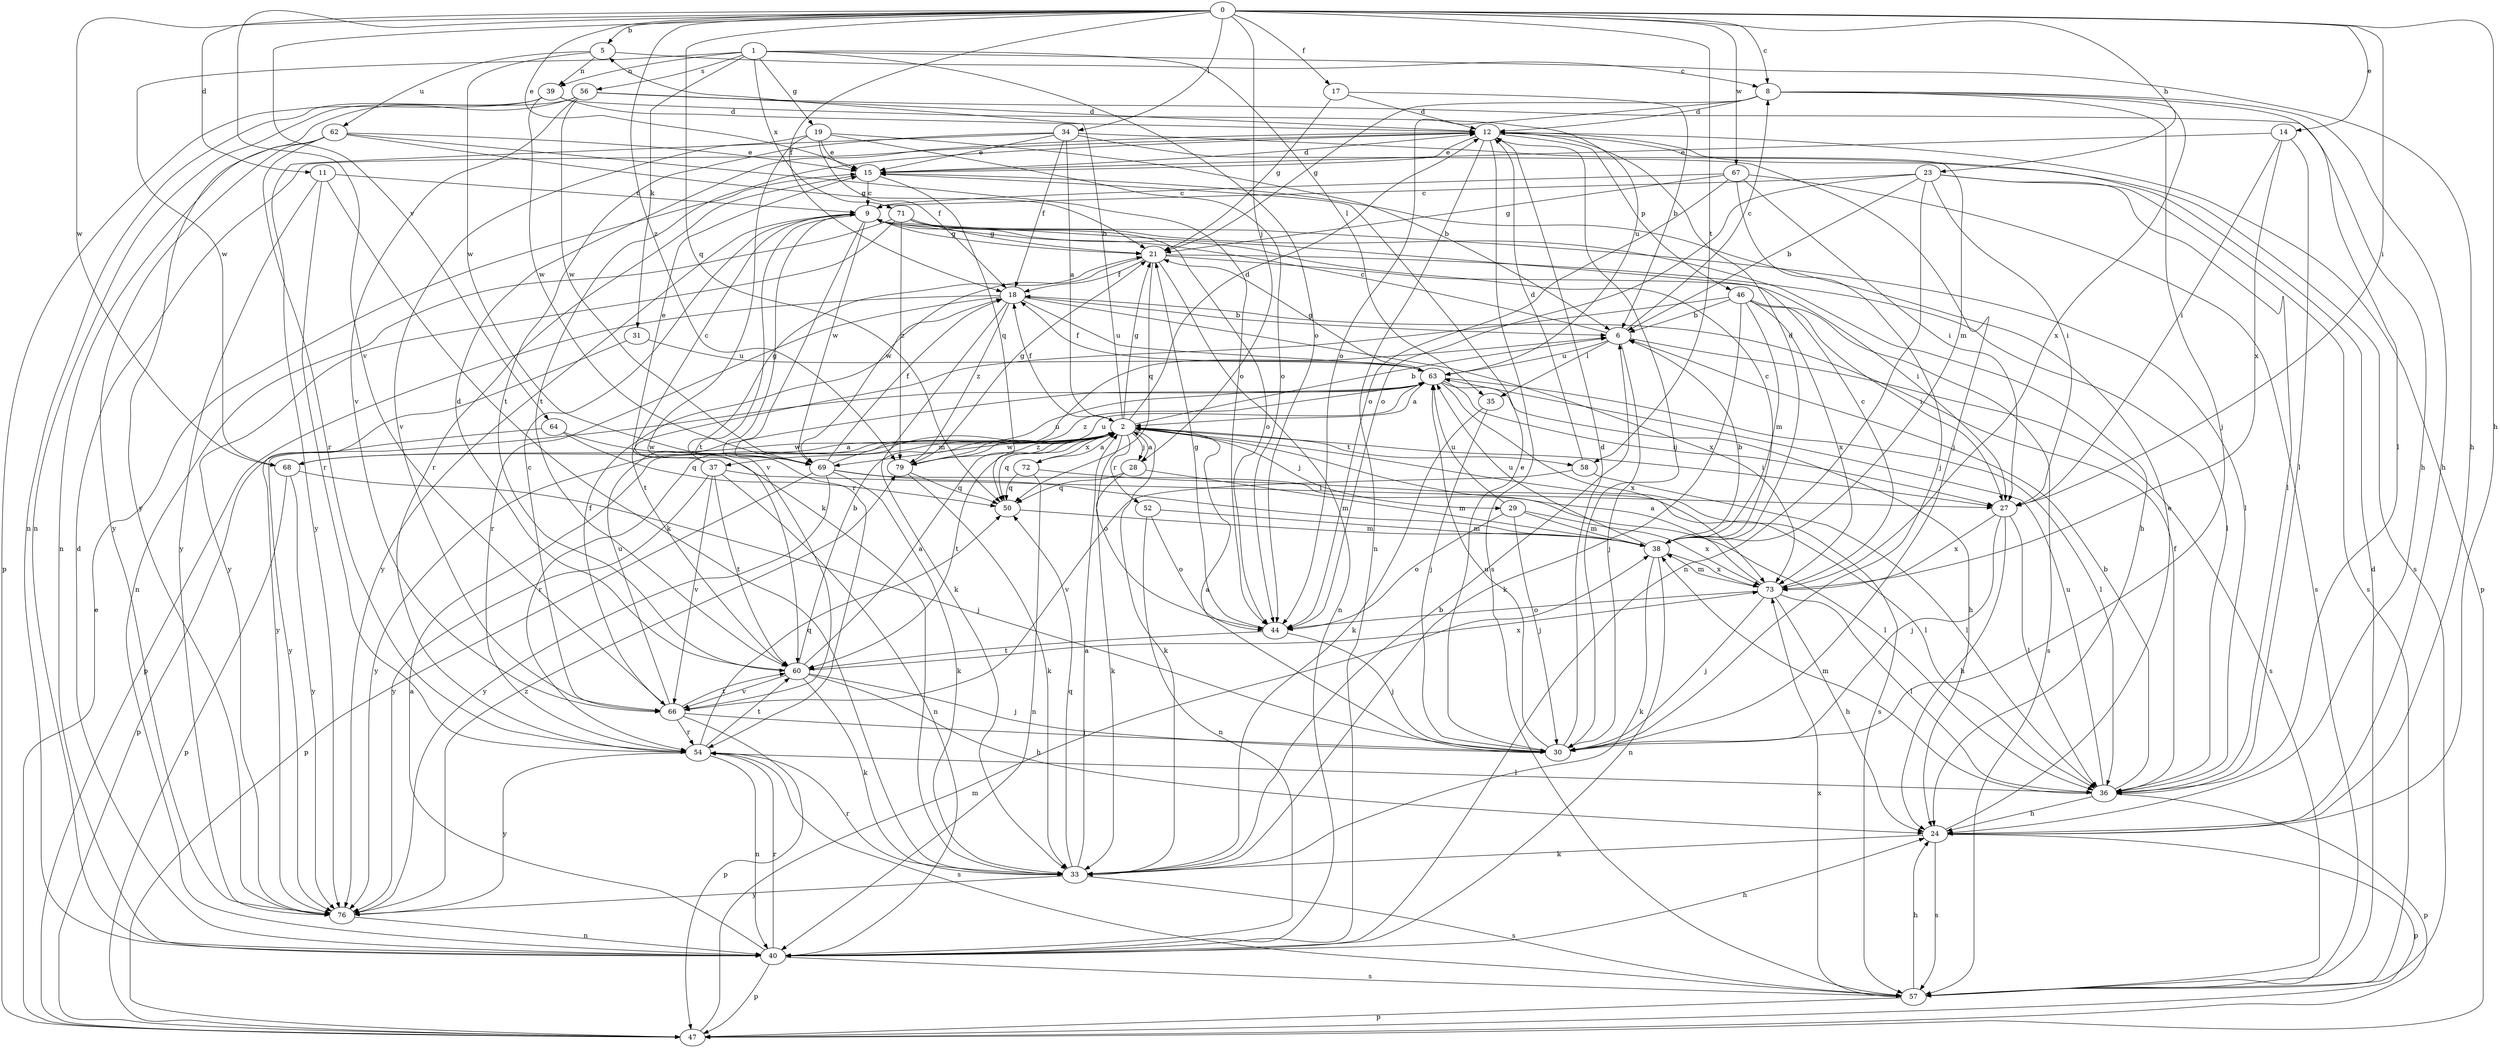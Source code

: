 strict digraph  {
0;
1;
2;
5;
6;
8;
9;
11;
12;
14;
15;
17;
18;
19;
21;
23;
24;
27;
28;
29;
30;
31;
33;
34;
35;
36;
37;
38;
39;
40;
44;
46;
47;
50;
52;
54;
56;
57;
58;
60;
62;
63;
64;
66;
67;
68;
69;
71;
72;
73;
76;
79;
0 -> 5  [label=b];
0 -> 8  [label=c];
0 -> 11  [label=d];
0 -> 14  [label=e];
0 -> 15  [label=e];
0 -> 17  [label=f];
0 -> 18  [label=f];
0 -> 23  [label=h];
0 -> 24  [label=h];
0 -> 27  [label=i];
0 -> 28  [label=j];
0 -> 34  [label=l];
0 -> 50  [label=q];
0 -> 58  [label=t];
0 -> 64  [label=v];
0 -> 66  [label=v];
0 -> 67  [label=w];
0 -> 68  [label=w];
0 -> 79  [label=z];
1 -> 19  [label=g];
1 -> 24  [label=h];
1 -> 31  [label=k];
1 -> 35  [label=l];
1 -> 39  [label=n];
1 -> 44  [label=o];
1 -> 56  [label=s];
1 -> 68  [label=w];
1 -> 71  [label=x];
2 -> 5  [label=b];
2 -> 6  [label=b];
2 -> 12  [label=d];
2 -> 18  [label=f];
2 -> 21  [label=g];
2 -> 27  [label=i];
2 -> 28  [label=j];
2 -> 29  [label=j];
2 -> 33  [label=k];
2 -> 37  [label=m];
2 -> 44  [label=o];
2 -> 50  [label=q];
2 -> 52  [label=r];
2 -> 54  [label=r];
2 -> 57  [label=s];
2 -> 58  [label=t];
2 -> 60  [label=t];
2 -> 68  [label=w];
2 -> 69  [label=w];
2 -> 72  [label=x];
2 -> 76  [label=y];
2 -> 79  [label=z];
5 -> 8  [label=c];
5 -> 39  [label=n];
5 -> 62  [label=u];
5 -> 69  [label=w];
6 -> 8  [label=c];
6 -> 9  [label=c];
6 -> 30  [label=j];
6 -> 35  [label=l];
6 -> 57  [label=s];
6 -> 63  [label=u];
8 -> 12  [label=d];
8 -> 21  [label=g];
8 -> 24  [label=h];
8 -> 30  [label=j];
8 -> 36  [label=l];
8 -> 44  [label=o];
8 -> 73  [label=x];
9 -> 21  [label=g];
9 -> 36  [label=l];
9 -> 54  [label=r];
9 -> 60  [label=t];
9 -> 66  [label=v];
9 -> 69  [label=w];
9 -> 76  [label=y];
11 -> 9  [label=c];
11 -> 33  [label=k];
11 -> 54  [label=r];
11 -> 76  [label=y];
12 -> 15  [label=e];
12 -> 30  [label=j];
12 -> 38  [label=m];
12 -> 40  [label=n];
12 -> 46  [label=p];
12 -> 47  [label=p];
12 -> 57  [label=s];
12 -> 60  [label=t];
14 -> 15  [label=e];
14 -> 27  [label=i];
14 -> 36  [label=l];
14 -> 73  [label=x];
15 -> 9  [label=c];
15 -> 12  [label=d];
15 -> 50  [label=q];
15 -> 54  [label=r];
17 -> 6  [label=b];
17 -> 12  [label=d];
17 -> 21  [label=g];
18 -> 6  [label=b];
18 -> 33  [label=k];
18 -> 47  [label=p];
18 -> 54  [label=r];
18 -> 63  [label=u];
18 -> 73  [label=x];
18 -> 79  [label=z];
19 -> 6  [label=b];
19 -> 15  [label=e];
19 -> 18  [label=f];
19 -> 33  [label=k];
19 -> 44  [label=o];
19 -> 66  [label=v];
21 -> 18  [label=f];
21 -> 27  [label=i];
21 -> 36  [label=l];
21 -> 40  [label=n];
21 -> 50  [label=q];
21 -> 69  [label=w];
23 -> 6  [label=b];
23 -> 9  [label=c];
23 -> 27  [label=i];
23 -> 36  [label=l];
23 -> 40  [label=n];
23 -> 44  [label=o];
23 -> 57  [label=s];
24 -> 15  [label=e];
24 -> 33  [label=k];
24 -> 47  [label=p];
24 -> 57  [label=s];
27 -> 24  [label=h];
27 -> 30  [label=j];
27 -> 36  [label=l];
27 -> 73  [label=x];
28 -> 2  [label=a];
28 -> 33  [label=k];
28 -> 38  [label=m];
28 -> 50  [label=q];
29 -> 30  [label=j];
29 -> 38  [label=m];
29 -> 44  [label=o];
29 -> 63  [label=u];
29 -> 73  [label=x];
30 -> 2  [label=a];
30 -> 12  [label=d];
30 -> 15  [label=e];
30 -> 63  [label=u];
31 -> 63  [label=u];
31 -> 76  [label=y];
33 -> 2  [label=a];
33 -> 6  [label=b];
33 -> 50  [label=q];
33 -> 54  [label=r];
33 -> 57  [label=s];
33 -> 76  [label=y];
34 -> 2  [label=a];
34 -> 15  [label=e];
34 -> 18  [label=f];
34 -> 30  [label=j];
34 -> 57  [label=s];
34 -> 60  [label=t];
34 -> 76  [label=y];
35 -> 30  [label=j];
35 -> 33  [label=k];
36 -> 6  [label=b];
36 -> 18  [label=f];
36 -> 24  [label=h];
36 -> 38  [label=m];
36 -> 47  [label=p];
36 -> 63  [label=u];
37 -> 9  [label=c];
37 -> 15  [label=e];
37 -> 21  [label=g];
37 -> 27  [label=i];
37 -> 40  [label=n];
37 -> 60  [label=t];
37 -> 66  [label=v];
37 -> 76  [label=y];
38 -> 6  [label=b];
38 -> 9  [label=c];
38 -> 12  [label=d];
38 -> 33  [label=k];
38 -> 40  [label=n];
38 -> 63  [label=u];
38 -> 73  [label=x];
39 -> 12  [label=d];
39 -> 40  [label=n];
39 -> 47  [label=p];
39 -> 63  [label=u];
39 -> 69  [label=w];
40 -> 2  [label=a];
40 -> 12  [label=d];
40 -> 24  [label=h];
40 -> 47  [label=p];
40 -> 54  [label=r];
40 -> 57  [label=s];
44 -> 21  [label=g];
44 -> 30  [label=j];
44 -> 60  [label=t];
46 -> 6  [label=b];
46 -> 27  [label=i];
46 -> 33  [label=k];
46 -> 38  [label=m];
46 -> 57  [label=s];
46 -> 60  [label=t];
46 -> 73  [label=x];
47 -> 15  [label=e];
47 -> 38  [label=m];
50 -> 38  [label=m];
52 -> 38  [label=m];
52 -> 40  [label=n];
52 -> 44  [label=o];
54 -> 36  [label=l];
54 -> 40  [label=n];
54 -> 50  [label=q];
54 -> 57  [label=s];
54 -> 60  [label=t];
54 -> 76  [label=y];
56 -> 12  [label=d];
56 -> 24  [label=h];
56 -> 40  [label=n];
56 -> 66  [label=v];
56 -> 69  [label=w];
56 -> 76  [label=y];
57 -> 12  [label=d];
57 -> 24  [label=h];
57 -> 47  [label=p];
57 -> 73  [label=x];
58 -> 12  [label=d];
58 -> 36  [label=l];
58 -> 66  [label=v];
60 -> 2  [label=a];
60 -> 6  [label=b];
60 -> 12  [label=d];
60 -> 24  [label=h];
60 -> 30  [label=j];
60 -> 33  [label=k];
60 -> 66  [label=v];
60 -> 73  [label=x];
62 -> 15  [label=e];
62 -> 21  [label=g];
62 -> 40  [label=n];
62 -> 44  [label=o];
62 -> 54  [label=r];
62 -> 76  [label=y];
63 -> 2  [label=a];
63 -> 18  [label=f];
63 -> 21  [label=g];
63 -> 24  [label=h];
63 -> 27  [label=i];
63 -> 36  [label=l];
63 -> 73  [label=x];
63 -> 76  [label=y];
63 -> 79  [label=z];
64 -> 47  [label=p];
64 -> 50  [label=q];
64 -> 69  [label=w];
66 -> 9  [label=c];
66 -> 18  [label=f];
66 -> 30  [label=j];
66 -> 47  [label=p];
66 -> 54  [label=r];
66 -> 60  [label=t];
66 -> 63  [label=u];
67 -> 9  [label=c];
67 -> 21  [label=g];
67 -> 27  [label=i];
67 -> 30  [label=j];
67 -> 44  [label=o];
67 -> 57  [label=s];
68 -> 2  [label=a];
68 -> 30  [label=j];
68 -> 47  [label=p];
68 -> 76  [label=y];
69 -> 18  [label=f];
69 -> 33  [label=k];
69 -> 36  [label=l];
69 -> 38  [label=m];
69 -> 47  [label=p];
69 -> 63  [label=u];
69 -> 76  [label=y];
71 -> 21  [label=g];
71 -> 24  [label=h];
71 -> 40  [label=n];
71 -> 44  [label=o];
71 -> 76  [label=y];
71 -> 79  [label=z];
72 -> 2  [label=a];
72 -> 36  [label=l];
72 -> 40  [label=n];
72 -> 50  [label=q];
73 -> 2  [label=a];
73 -> 9  [label=c];
73 -> 24  [label=h];
73 -> 30  [label=j];
73 -> 36  [label=l];
73 -> 38  [label=m];
73 -> 44  [label=o];
76 -> 40  [label=n];
76 -> 79  [label=z];
79 -> 21  [label=g];
79 -> 33  [label=k];
79 -> 50  [label=q];
79 -> 63  [label=u];
}
